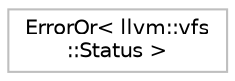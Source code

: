digraph "Graphical Class Hierarchy"
{
 // LATEX_PDF_SIZE
  bgcolor="transparent";
  edge [fontname="Helvetica",fontsize="10",labelfontname="Helvetica",labelfontsize="10"];
  node [fontname="Helvetica",fontsize="10",shape=record];
  rankdir="LR";
  Node0 [label="ErrorOr\< llvm::vfs\l::Status \>",height=0.2,width=0.4,color="grey75",tooltip=" "];
}

